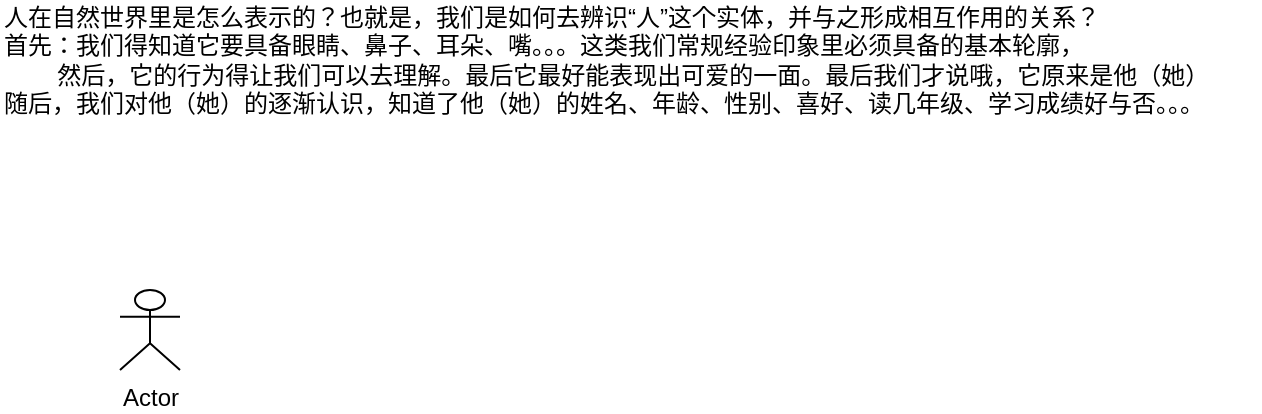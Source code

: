 <mxfile version="15.5.0" type="github"><diagram id="1dRo5ZtdfTXRHGiEh3tT" name="Page-1"><mxGraphModel dx="1422" dy="762" grid="1" gridSize="10" guides="1" tooltips="1" connect="1" arrows="1" fold="1" page="1" pageScale="1" pageWidth="827" pageHeight="1169" math="0" shadow="0"><root><mxCell id="0"/><mxCell id="1" parent="0"/><mxCell id="ScJCoEOn4eRMB-LrRiTC-1" value="Actor" style="shape=umlActor;verticalLabelPosition=bottom;verticalAlign=top;html=1;outlineConnect=0;" vertex="1" parent="1"><mxGeometry x="130" y="190" width="30" height="40" as="geometry"/></mxCell><mxCell id="ScJCoEOn4eRMB-LrRiTC-2" value="人在自然世界里是怎么表示的？也就是，我们是如何去辨识“人”这个实体，并与之形成相互作用的关系？&lt;br&gt;首先：我们得知道它要具备眼睛、鼻子、耳朵、嘴。。。这类我们常规经验印象里必须具备的基本轮廓，&lt;br&gt;&lt;span style=&quot;white-space: pre&quot;&gt;&#9;&lt;/span&gt;然后，它的行为得让我们可以去理解。最后它最好能表现出可爱的一面。最后我们才说哦，它原来是他（她）&lt;br&gt;随后，我们对他（她）的逐渐认识，知道了他（她）的姓名、年龄、性别、喜好、读几年级、学习成绩好与否。。。" style="text;html=1;align=left;verticalAlign=middle;resizable=0;points=[];autosize=1;strokeColor=none;fillColor=none;" vertex="1" parent="1"><mxGeometry x="70" y="45" width="630" height="60" as="geometry"/></mxCell></root></mxGraphModel></diagram></mxfile>